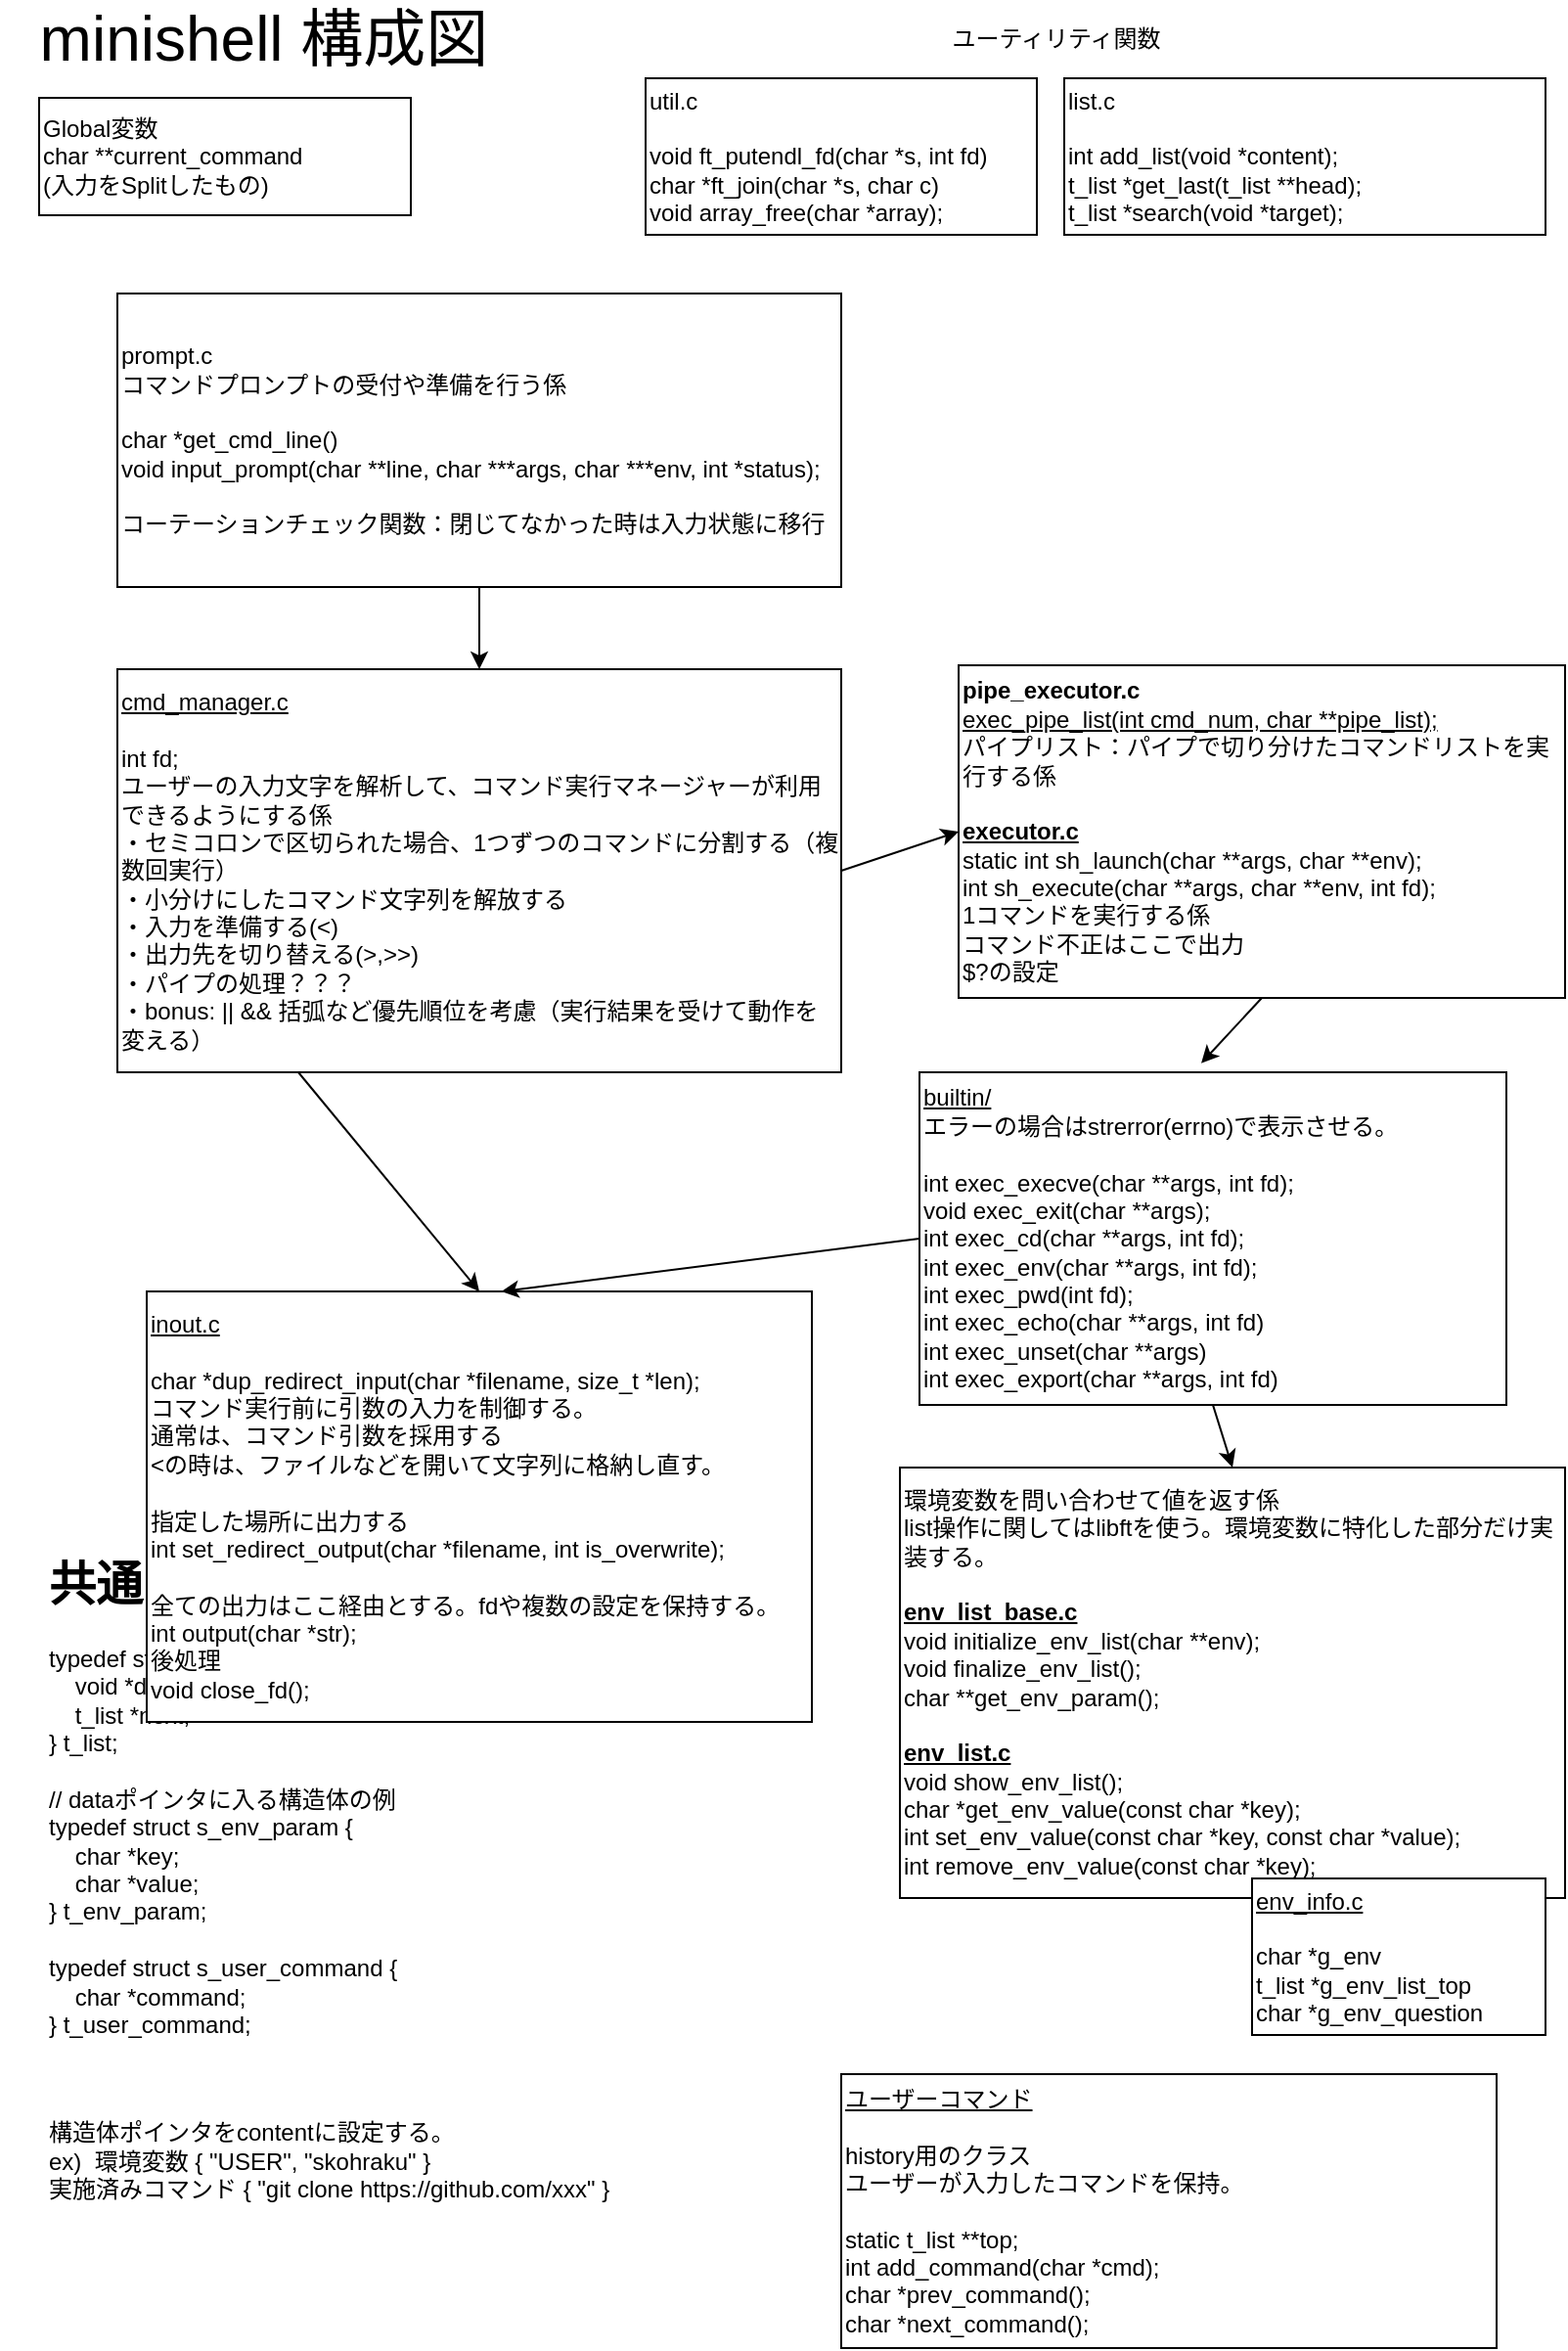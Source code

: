 <mxfile version="14.2.5" type="embed" pages="4">
    <diagram id="8rXn6J1F0hXc0jveFzcs" name="構成図">
        <mxGraphModel dx="698" dy="1759" grid="1" gridSize="10" guides="1" tooltips="1" connect="1" arrows="1" fold="1" page="1" pageScale="1" pageWidth="827" pageHeight="1169" math="0" shadow="0">
            <root>
                <mxCell id="0"/>
                <mxCell id="1" parent="0"/>
                <mxCell id="2" value="minishell 構成図" style="text;html=1;strokeColor=none;fillColor=none;align=center;verticalAlign=middle;whiteSpace=wrap;rounded=0;fontSize=32;" parent="1" vertex="1">
                    <mxGeometry x="10" y="-1150" width="270" height="40" as="geometry"/>
                </mxCell>
                <mxCell id="7" value="prompt.c&lt;br&gt;コマンドプロンプトの受付や準備を行う係&lt;br&gt;&lt;br&gt;char *get_cmd_line()&lt;br&gt;void input_prompt(char **line, char ***args, char ***env, int *status);&lt;br&gt;&lt;br&gt;コーテーションチェック関数：閉じてなかった時は入力状態に移行" style="rounded=0;whiteSpace=wrap;html=1;align=left;" parent="1" vertex="1">
                    <mxGeometry x="70" y="-1000" width="370" height="150" as="geometry"/>
                </mxCell>
                <mxCell id="8" value="util.c&lt;br&gt;&lt;br&gt;void ft_putendl_fd(char *s, int fd)&lt;br&gt;char *ft_join(char *s, char c)&lt;br&gt;void array_free(char *array);" style="rounded=0;whiteSpace=wrap;html=1;align=left;" parent="1" vertex="1">
                    <mxGeometry x="340" y="-1110" width="200" height="80" as="geometry"/>
                </mxCell>
                <mxCell id="9" value="&lt;u&gt;builtin/&lt;br&gt;&lt;/u&gt;エラーの場合はstrerror(errno)で表示させる。&lt;br&gt;&lt;br&gt;int exec_execve(char **args, int fd);&lt;br&gt;void exec_exit(char **args);&lt;br&gt;int exec_cd(char **args, int fd);&lt;br&gt;int exec_env(char **args, int fd);&lt;br&gt;int exec_pwd(int fd);&lt;br&gt;int exec_echo(char **args, int fd)&lt;br&gt;int exec_unset(char **args)&lt;br&gt;int exec_export(char **args, int fd)&amp;nbsp;" style="whiteSpace=wrap;html=1;align=left;" parent="1" vertex="1">
                    <mxGeometry x="480" y="-602" width="300" height="170" as="geometry"/>
                </mxCell>
                <mxCell id="10" value="" style="endArrow=classic;html=1;entryX=0.48;entryY=-0.027;entryDx=0;entryDy=0;exitX=0.5;exitY=1;exitDx=0;exitDy=0;entryPerimeter=0;" parent="1" source="23" target="9" edge="1">
                    <mxGeometry width="50" height="50" relative="1" as="geometry">
                        <mxPoint x="380" y="-760" as="sourcePoint"/>
                        <mxPoint x="430" y="-810" as="targetPoint"/>
                    </mxGeometry>
                </mxCell>
                <mxCell id="11" value="list.c&lt;br&gt;&lt;br&gt;int add_list(void *content);&lt;br&gt;t_list *get_last(t_list **head);&lt;br&gt;t_list *search(void *target);" style="rounded=0;whiteSpace=wrap;html=1;align=left;" parent="1" vertex="1">
                    <mxGeometry x="554" y="-1110" width="246" height="80" as="geometry"/>
                </mxCell>
                <mxCell id="13" value="&lt;h1&gt;共通リスト&lt;/h1&gt;&lt;p&gt;typedef struct s_list {&lt;br&gt;&lt;span&gt;&amp;nbsp; &amp;nbsp; void *data;&lt;br&gt;&amp;nbsp; &amp;nbsp; t_list *next;&lt;br&gt;} t_list;&lt;br&gt;&lt;br&gt;// dataポインタに入る構造体の例&lt;br&gt;typedef struct s_env_param {&lt;br&gt;&amp;nbsp; &amp;nbsp; char *key;&lt;br&gt;&amp;nbsp; &amp;nbsp; char *value;&lt;br&gt;} t_env_param;&lt;br&gt;&lt;br&gt;typedef struct s_user_command {&lt;br&gt;&amp;nbsp; &amp;nbsp; char *command;&lt;br&gt;} t_user_command;&lt;br&gt;&lt;br&gt;&lt;/span&gt;&lt;/p&gt;&lt;p&gt;&lt;span&gt;&lt;br&gt;構造体ポインタをcontentに設定する。&lt;br&gt;ex)&amp;nbsp; 環境変数 { &quot;USER&quot;, &quot;skohraku&quot; }&amp;nbsp;&lt;br&gt;実施済みコマンド { &quot;git clone https://github.com/xxx&quot; }&lt;br&gt;&lt;/span&gt;&lt;/p&gt;" style="text;html=1;strokeColor=none;fillColor=none;spacing=5;spacingTop=-20;whiteSpace=wrap;overflow=hidden;rounded=0;align=left;" parent="1" vertex="1">
                    <mxGeometry x="30" y="-360" width="370" height="370" as="geometry"/>
                </mxCell>
                <mxCell id="14" value="環境変数を問い合わせて値を返す係&lt;br&gt;list操作に関してはlibftを使う。環境変数に特化した部分だけ実装する。&lt;br&gt;&lt;br&gt;&lt;u&gt;&lt;b&gt;env_list_base.c&lt;/b&gt;&lt;/u&gt;&lt;br&gt;void initialize_env_list(char **env);&lt;br&gt;void finalize_env_list();&lt;br&gt;char **get_env_param();&lt;br&gt;&lt;br&gt;&lt;u&gt;&lt;b&gt;env_list.c&lt;/b&gt;&lt;/u&gt;&lt;br&gt;void show_env_list();&lt;br&gt;char *get_env_value(const char *key);&lt;br&gt;int set_env_value(const char *key, const char *value);&lt;br&gt;int remove_env_value(const char *key);" style="rounded=0;whiteSpace=wrap;html=1;align=left;" parent="1" vertex="1">
                    <mxGeometry x="470" y="-400" width="340" height="220" as="geometry"/>
                </mxCell>
                <mxCell id="15" value="Global変数&lt;br&gt;char **current_command&lt;br&gt;(入力をSplitしたもの)" style="rounded=0;whiteSpace=wrap;html=1;align=left;" parent="1" vertex="1">
                    <mxGeometry x="30" y="-1100" width="190" height="60" as="geometry"/>
                </mxCell>
                <mxCell id="16" value="&lt;u&gt;cmd_manager.c&lt;/u&gt;&lt;br&gt;&lt;br&gt;int fd;&lt;br&gt;ユーザーの入力文字を解析して、コマンド実行マネージャーが利用できるようにする係&lt;br&gt;・セミコロンで区切られた場合、1つずつのコマンドに分割する（複数回実行）&lt;br&gt;・小分けにしたコマンド文字列を解放する&lt;br&gt;・入力を準備する(&amp;lt;)&lt;br&gt;・出力先を切り替える(&amp;gt;,&amp;gt;&amp;gt;)&lt;br&gt;・パイプの処理？？？&lt;br&gt;・bonus: || &amp;amp;&amp;amp; 括弧など優先順位を考慮（実行結果を受けて動作を変える）" style="whiteSpace=wrap;html=1;align=left;" parent="1" vertex="1">
                    <mxGeometry x="70" y="-808" width="370" height="206" as="geometry"/>
                </mxCell>
                <mxCell id="19" value="" style="endArrow=classic;html=1;entryX=0.5;entryY=0;entryDx=0;entryDy=0;exitX=0.5;exitY=1;exitDx=0;exitDy=0;" parent="1" source="7" target="16" edge="1">
                    <mxGeometry width="50" height="50" relative="1" as="geometry">
                        <mxPoint x="390" y="-895" as="sourcePoint"/>
                        <mxPoint x="430" y="-930" as="targetPoint"/>
                    </mxGeometry>
                </mxCell>
                <mxCell id="21" value="&lt;u&gt;inout.c&lt;br&gt;&lt;/u&gt;&lt;br&gt;char *dup_redirect_input(char *filename, size_t *len);&lt;br&gt;コマンド実行前に引数の入力を制御する。&lt;br&gt;通常は、コマンド引数を採用する&lt;br&gt;&amp;lt;の時は、ファイルなどを開いて文字列に格納し直す。&lt;br&gt;&lt;br&gt;指定した場所に出力する&lt;br&gt;int set_redirect_output(char *filename, int is_overwrite);&lt;br&gt;&lt;br&gt;全ての出力はここ経由とする。fdや複数の設定を保持する。&lt;br&gt;int output(char *str);&lt;br&gt;後処理&lt;br&gt;void close_fd();" style="whiteSpace=wrap;html=1;align=left;" parent="1" vertex="1">
                    <mxGeometry x="85" y="-490" width="340" height="220" as="geometry"/>
                </mxCell>
                <mxCell id="23" value="&lt;b&gt;pipe_executor.c&lt;/b&gt;&lt;br&gt;&lt;u&gt;exec_pipe_list(int cmd_num, char **pipe_list);&lt;/u&gt;&lt;br&gt;パイプリスト：パイプで切り分けたコマンドリストを実行する係&lt;br&gt;&lt;br&gt;&lt;u&gt;&lt;b&gt;executor.c&lt;/b&gt;&lt;/u&gt;&lt;br&gt;static int sh_launch(char **args, char **env);&lt;br&gt;int sh_execute(char **args, char **env, int fd);&lt;br&gt;1コマンドを実行する係&lt;br&gt;コマンド不正はここで出力&lt;br&gt;$?の設定" style="whiteSpace=wrap;html=1;align=left;" parent="1" vertex="1">
                    <mxGeometry x="500" y="-810" width="310" height="170" as="geometry"/>
                </mxCell>
                <mxCell id="24" value="" style="endArrow=classic;html=1;exitX=0.25;exitY=1;exitDx=0;exitDy=0;entryX=0.5;entryY=0;entryDx=0;entryDy=0;" parent="1" source="16" target="21" edge="1">
                    <mxGeometry width="50" height="50" relative="1" as="geometry">
                        <mxPoint x="690" y="-880" as="sourcePoint"/>
                        <mxPoint x="740" y="-930" as="targetPoint"/>
                    </mxGeometry>
                </mxCell>
                <mxCell id="25" value="" style="endArrow=classic;html=1;exitX=1;exitY=0.5;exitDx=0;exitDy=0;entryX=0;entryY=0.5;entryDx=0;entryDy=0;" parent="1" source="16" target="23" edge="1">
                    <mxGeometry width="50" height="50" relative="1" as="geometry">
                        <mxPoint x="690" y="-880" as="sourcePoint"/>
                        <mxPoint x="740" y="-930" as="targetPoint"/>
                    </mxGeometry>
                </mxCell>
                <mxCell id="26" value="ユーティリティ関数" style="text;html=1;strokeColor=none;fillColor=none;align=center;verticalAlign=middle;whiteSpace=wrap;rounded=0;" parent="1" vertex="1">
                    <mxGeometry x="450" y="-1140" width="200" height="20" as="geometry"/>
                </mxCell>
                <mxCell id="28" value="" style="endArrow=classic;html=1;exitX=0.5;exitY=1;exitDx=0;exitDy=0;entryX=0.5;entryY=0;entryDx=0;entryDy=0;" parent="1" source="9" target="14" edge="1">
                    <mxGeometry width="50" height="50" relative="1" as="geometry">
                        <mxPoint x="420" y="-280" as="sourcePoint"/>
                        <mxPoint x="590" y="-310" as="targetPoint"/>
                    </mxGeometry>
                </mxCell>
                <mxCell id="29" value="&lt;u&gt;ユーザーコマンド&lt;/u&gt;&lt;br&gt;&lt;br&gt;history用のクラス&lt;br&gt;ユーザーが入力したコマンドを保持。&lt;br&gt;&lt;br&gt;static t_list **top;&lt;br&gt;int add_command(char *cmd);&lt;br&gt;char *prev_command();&lt;br&gt;char *next_command();" style="whiteSpace=wrap;html=1;align=left;" parent="1" vertex="1">
                    <mxGeometry x="440" y="-90" width="335" height="140" as="geometry"/>
                </mxCell>
                <mxCell id="30" value="&lt;u&gt;env_info.c&lt;/u&gt;&lt;br&gt;&lt;br&gt;char *g_env&lt;br&gt;t_list *g_env_list_top&lt;br&gt;char *g_env_question" style="rounded=0;whiteSpace=wrap;html=1;align=left;" parent="1" vertex="1">
                    <mxGeometry x="650" y="-190" width="150" height="80" as="geometry"/>
                </mxCell>
                <mxCell id="224rtaX7X39T5z5zW9lJ-30" value="" style="endArrow=classic;html=1;exitX=0;exitY=0.5;exitDx=0;exitDy=0;entryX=0.533;entryY=0;entryDx=0;entryDy=0;entryPerimeter=0;" parent="1" source="9" target="21" edge="1">
                    <mxGeometry width="50" height="50" relative="1" as="geometry">
                        <mxPoint x="360" y="-410" as="sourcePoint"/>
                        <mxPoint x="410" y="-460" as="targetPoint"/>
                    </mxGeometry>
                </mxCell>
            </root>
        </mxGraphModel>
    </diagram>
    <diagram id="qc1QQhCkBsamnLW85WN9" name="フロー図">
        &#xa;
        <mxGraphModel dx="1064" dy="590" grid="1" gridSize="10" guides="1" tooltips="1" connect="1" arrows="1" fold="1" page="1" pageScale="1" pageWidth="827" pageHeight="1169" math="0" shadow="0">
            &#xa;
            <root>
                &#xa;
                <mxCell id="Vm-qLk_0YOqzzcymPKnQ-0"/>
                &#xa;
                <mxCell id="Vm-qLk_0YOqzzcymPKnQ-1" parent="Vm-qLk_0YOqzzcymPKnQ-0"/>
                &#xa;
                <mxCell id="W0qJDJvwcw3Gnz3oxyco-0" value="コマンドマネージャのフロー" style="text;html=1;strokeColor=none;fillColor=none;align=center;verticalAlign=middle;whiteSpace=wrap;rounded=0;fontSize=24;" parent="Vm-qLk_0YOqzzcymPKnQ-1" vertex="1">
                    &#xa;
                    <mxGeometry x="20" y="10" width="350" height="40" as="geometry"/>
                    &#xa;
                </mxCell>
                &#xa;
                <mxCell id="1OFQfx3OAHXFVRJQY0fg-0" value="&amp;gt; xxx&lt;br&gt;出力先をファイルに指定" style="shape=process;whiteSpace=wrap;html=1;backgroundOutline=1;fontSize=12;" parent="Vm-qLk_0YOqzzcymPKnQ-1" vertex="1">
                    &#xa;
                    <mxGeometry x="508.75" y="802.5" width="190" height="40" as="geometry"/>
                    &#xa;
                </mxCell>
                &#xa;
                <mxCell id="1OFQfx3OAHXFVRJQY0fg-1" value="&amp;lt; yyy&lt;br&gt;文字列の入力にする" style="shape=process;whiteSpace=wrap;html=1;backgroundOutline=1;fontSize=12;" parent="Vm-qLk_0YOqzzcymPKnQ-1" vertex="1">
                    &#xa;
                    <mxGeometry x="519.5" y="490" width="180" height="40" as="geometry"/>
                    &#xa;
                </mxCell>
                &#xa;
                <mxCell id="1OFQfx3OAHXFVRJQY0fg-2" value="$ENV&lt;br&gt;文字列の入力にする" style="shape=process;whiteSpace=wrap;html=1;backgroundOutline=1;fontSize=12;" parent="Vm-qLk_0YOqzzcymPKnQ-1" vertex="1">
                    &#xa;
                    <mxGeometry x="531" y="545" width="147" height="40" as="geometry"/>
                    &#xa;
                </mxCell>
                &#xa;
                <mxCell id="1OFQfx3OAHXFVRJQY0fg-3" value="* wildcard処理&lt;br&gt;該当する文字列の入力にする" style="shape=process;whiteSpace=wrap;html=1;backgroundOutline=1;fontSize=12;" parent="Vm-qLk_0YOqzzcymPKnQ-1" vertex="1">
                    &#xa;
                    <mxGeometry x="504.5" y="600" width="210" height="40" as="geometry"/>
                    &#xa;
                </mxCell>
                &#xa;
                <mxCell id="1OFQfx3OAHXFVRJQY0fg-4" value="グループリストに分割" style="shape=process;whiteSpace=wrap;html=1;backgroundOutline=1;fontSize=12;" parent="Vm-qLk_0YOqzzcymPKnQ-1" vertex="1">
                    &#xa;
                    <mxGeometry x="60" y="150" width="200" height="30" as="geometry"/>
                    &#xa;
                </mxCell>
                &#xa;
                <mxCell id="1OFQfx3OAHXFVRJQY0fg-5" value="readの文字列を受け取る&lt;br&gt;input_prompt" style="rounded=1;whiteSpace=wrap;html=1;fontSize=12;" parent="Vm-qLk_0YOqzzcymPKnQ-1" vertex="1">
                    &#xa;
                    <mxGeometry x="80" y="80" width="160" height="30" as="geometry"/>
                    &#xa;
                </mxCell>
                &#xa;
                <mxCell id="1OFQfx3OAHXFVRJQY0fg-9" value="パイプリストに分割" style="shape=process;whiteSpace=wrap;html=1;backgroundOutline=1;fontSize=12;" parent="Vm-qLk_0YOqzzcymPKnQ-1" vertex="1">
                    &#xa;
                    <mxGeometry x="75" y="330" width="170" height="40" as="geometry"/>
                    &#xa;
                </mxCell>
                &#xa;
                <mxCell id="1OFQfx3OAHXFVRJQY0fg-13" value="今は、sh_execute&lt;br&gt;exec_commandに変更予定&lt;br&gt;(コマンドリスト, 出力先指定)" style="shape=process;whiteSpace=wrap;html=1;backgroundOutline=1;fontSize=12;" parent="Vm-qLk_0YOqzzcymPKnQ-1" vertex="1">
                    &#xa;
                    <mxGeometry x="50" y="610" width="225" height="65" as="geometry"/>
                    &#xa;
                </mxCell>
                &#xa;
                <mxCell id="mPCId1YOEe2htGxt5DQf-0" value="1コマンドグループを実行" style="shape=trapezoid;perimeter=trapezoidPerimeter;whiteSpace=wrap;html=1;fixedSize=1;fontSize=12;" parent="Vm-qLk_0YOqzzcymPKnQ-1" vertex="1">
                    &#xa;
                    <mxGeometry x="50" y="210" width="220" height="30" as="geometry"/>
                    &#xa;
                </mxCell>
                &#xa;
                <mxCell id="mPCId1YOEe2htGxt5DQf-2" value="1コマンドを実行&lt;br&gt;exec_pipe_list" style="shape=trapezoid;perimeter=trapezoidPerimeter;whiteSpace=wrap;html=1;fixedSize=1;fontSize=12;" parent="Vm-qLk_0YOqzzcymPKnQ-1" vertex="1">
                    &#xa;
                    <mxGeometry x="80" y="405" width="160" height="30" as="geometry"/>
                    &#xa;
                </mxCell>
                &#xa;
                <mxCell id="mPCId1YOEe2htGxt5DQf-5" value="ex) &quot;cmd0 x y&quot;" style="text;html=1;strokeColor=none;fillColor=none;align=left;verticalAlign=middle;whiteSpace=wrap;rounded=0;fontSize=12;" parent="Vm-qLk_0YOqzzcymPKnQ-1" vertex="1">
                    &#xa;
                    <mxGeometry x="300" y="405" width="190" height="20" as="geometry"/>
                    &#xa;
                </mxCell>
                &#xa;
                <mxCell id="mPCId1YOEe2htGxt5DQf-6" value="&lt;b&gt;パイプリスト&lt;/b&gt;に分割&lt;br&gt;&quot;cmd0 x y|&amp;nbsp; &amp;nbsp;cmd1&amp;nbsp; z| cmd2 &amp;gt;hoge&amp;nbsp; &amp;nbsp;|cmd3&quot;&lt;br&gt;↓&lt;br&gt;&quot;cmd0 x y &quot;&lt;br&gt;&quot;cmd1 z&quot;&lt;br&gt;&quot;cmd2 &amp;gt;hoge &quot;&lt;br&gt;&quot;cmd3&quot;" style="text;html=1;strokeColor=none;fillColor=none;align=left;verticalAlign=middle;whiteSpace=wrap;rounded=0;fontSize=12;" parent="Vm-qLk_0YOqzzcymPKnQ-1" vertex="1">
                    &#xa;
                    <mxGeometry x="299" y="280" width="251" height="110" as="geometry"/>
                    &#xa;
                </mxCell>
                &#xa;
                <mxCell id="mPCId1YOEe2htGxt5DQf-7" value="nextがpipeなら出力先を文字列に指定" style="shape=process;whiteSpace=wrap;html=1;backgroundOutline=1;fontSize=12;align=center;" parent="Vm-qLk_0YOqzzcymPKnQ-1" vertex="1">
                    &#xa;
                    <mxGeometry x="678" y="750" width="160" height="40" as="geometry"/>
                    &#xa;
                </mxCell>
                &#xa;
                <mxCell id="mPCId1YOEe2htGxt5DQf-8" value="" style="shape=trapezoid;perimeter=trapezoidPerimeter;whiteSpace=wrap;html=1;fixedSize=1;fontSize=12;align=center;rotation=-180;" parent="Vm-qLk_0YOqzzcymPKnQ-1" vertex="1">
                    &#xa;
                    <mxGeometry x="85" y="725" width="160" height="30" as="geometry"/>
                    &#xa;
                </mxCell>
                &#xa;
                <mxCell id="mPCId1YOEe2htGxt5DQf-11" value="結果を$?に格納" style="rounded=0;whiteSpace=wrap;html=1;fontSize=12;align=center;" parent="Vm-qLk_0YOqzzcymPKnQ-1" vertex="1">
                    &#xa;
                    <mxGeometry x="94.38" y="680" width="131.25" height="30" as="geometry"/>
                    &#xa;
                </mxCell>
                &#xa;
                <mxCell id="mPCId1YOEe2htGxt5DQf-12" value="" style="shape=trapezoid;perimeter=trapezoidPerimeter;whiteSpace=wrap;html=1;fixedSize=1;fontSize=12;align=center;rotation=-180;horizontal=1;" parent="Vm-qLk_0YOqzzcymPKnQ-1" vertex="1">
                    &#xa;
                    <mxGeometry x="60" y="762.5" width="230" height="30" as="geometry"/>
                    &#xa;
                </mxCell>
                &#xa;
                <mxCell id="mPCId1YOEe2htGxt5DQf-13" value="入力置き換え処理" style="rounded=1;whiteSpace=wrap;html=1;fontSize=12;align=center;" parent="Vm-qLk_0YOqzzcymPKnQ-1" vertex="1">
                    &#xa;
                    <mxGeometry x="510" y="380" width="200.25" height="40" as="geometry"/>
                    &#xa;
                </mxCell>
                &#xa;
                <mxCell id="mPCId1YOEe2htGxt5DQf-15" value="入力を置き換え処理" style="shape=process;whiteSpace=wrap;html=1;backgroundOutline=1;fontSize=12;align=center;" parent="Vm-qLk_0YOqzzcymPKnQ-1" vertex="1">
                    &#xa;
                    <mxGeometry x="70" y="515" width="185" height="30" as="geometry"/>
                    &#xa;
                </mxCell>
                &#xa;
                <mxCell id="mPCId1YOEe2htGxt5DQf-16" value="prevがpipeなら前の結果の&lt;br&gt;文字列を入力にする" style="shape=process;whiteSpace=wrap;html=1;backgroundOutline=1;fontSize=12;align=center;" parent="Vm-qLk_0YOqzzcymPKnQ-1" vertex="1">
                    &#xa;
                    <mxGeometry x="670" y="435" width="201.5" height="35" as="geometry"/>
                    &#xa;
                </mxCell>
                &#xa;
                <mxCell id="mPCId1YOEe2htGxt5DQf-18" value="出力を設定" style="shape=process;whiteSpace=wrap;html=1;backgroundOutline=1;fontSize=12;align=center;" parent="Vm-qLk_0YOqzzcymPKnQ-1" vertex="1">
                    &#xa;
                    <mxGeometry x="70" y="560" width="187.5" height="35" as="geometry"/>
                    &#xa;
                </mxCell>
                &#xa;
                <mxCell id="mPCId1YOEe2htGxt5DQf-19" value="出力を設定" style="rounded=1;whiteSpace=wrap;html=1;fontSize=12;align=center;" parent="Vm-qLk_0YOqzzcymPKnQ-1" vertex="1">
                    &#xa;
                    <mxGeometry x="501.5" y="697.5" width="206" height="40" as="geometry"/>
                    &#xa;
                </mxCell>
                &#xa;
                <mxCell id="mPCId1YOEe2htGxt5DQf-21" value="コマンドリストに分割" style="shape=process;whiteSpace=wrap;html=1;backgroundOutline=1;fontSize=12;align=center;" parent="Vm-qLk_0YOqzzcymPKnQ-1" vertex="1">
                    &#xa;
                    <mxGeometry x="75" y="450" width="180" height="50" as="geometry"/>
                    &#xa;
                </mxCell>
                &#xa;
                <mxCell id="mPCId1YOEe2htGxt5DQf-22" value="&lt;b&gt;コマンドリスト&lt;/b&gt;に分割&lt;br&gt;&quot;cmd0&quot;, &quot;x&quot;, &quot;y&quot;, &quot;&amp;lt; hoge.txt&quot;" style="text;html=1;strokeColor=none;fillColor=none;align=left;verticalAlign=middle;whiteSpace=wrap;rounded=0;fontSize=12;" parent="Vm-qLk_0YOqzzcymPKnQ-1" vertex="1">
                    &#xa;
                    <mxGeometry x="299" y="465" width="163" height="40" as="geometry"/>
                    &#xa;
                </mxCell>
                &#xa;
                <mxCell id="mPCId1YOEe2htGxt5DQf-23" value="||や&amp;amp;&amp;amp;なら結果を受けて実行するかを判定&amp;nbsp;continue;" style="rhombus;whiteSpace=wrap;html=1;fontSize=12;align=center;" parent="Vm-qLk_0YOqzzcymPKnQ-1" vertex="1">
                    &#xa;
                    <mxGeometry x="60" y="260" width="200" height="40" as="geometry"/>
                    &#xa;
                </mxCell>
                &#xa;
                <mxCell id="mPCId1YOEe2htGxt5DQf-24" value="&lt;b&gt;グループリスト&lt;/b&gt;に分割 ; || &amp;amp;&amp;amp;&lt;br&gt;&quot;cmd0 xx; cmd1 zz 00| cmd1 qq &amp;amp;&amp;amp; cmd2 1 2 3&quot;&lt;br&gt;↓&lt;br&gt;&quot;cmd0 xx&quot;&lt;br&gt;&quot;cmd1 zz 00 | cmd1 qq&quot;&lt;br&gt;&quot;cmd2 1 2 3&quot;" style="text;html=1;strokeColor=none;fillColor=none;align=left;verticalAlign=middle;whiteSpace=wrap;rounded=0;fontSize=12;" parent="Vm-qLk_0YOqzzcymPKnQ-1" vertex="1">
                    &#xa;
                    <mxGeometry x="299" y="130" width="285.5" height="90" as="geometry"/>
                    &#xa;
                </mxCell>
                &#xa;
            </root>
            &#xa;
        </mxGraphModel>
        &#xa;
    </diagram>
    <diagram id="2TIMZzt3Q1oJytqTdehU" name="クラス図(設計時)">
        &#xa;
        <mxGraphModel dx="1891" dy="590" grid="1" gridSize="10" guides="1" tooltips="1" connect="1" arrows="1" fold="1" page="1" pageScale="1" pageWidth="827" pageHeight="1169" math="0" shadow="0">
            &#xa;
            <root>
                &#xa;
                <mxCell id="r2tvkVw-2xmfGGPtcW46-0"/>
                &#xa;
                <mxCell id="r2tvkVw-2xmfGGPtcW46-1" parent="r2tvkVw-2xmfGGPtcW46-0"/>
                &#xa;
                <mxCell id="r2tvkVw-2xmfGGPtcW46-2" value="&lt;b&gt;&lt;u&gt;prompt.c&lt;/u&gt;&lt;/b&gt;&lt;br&gt;&lt;br&gt;input_prompt" style="rounded=0;whiteSpace=wrap;html=1;align=left;" parent="r2tvkVw-2xmfGGPtcW46-1" vertex="1">
                    &#xa;
                    <mxGeometry x="10" y="105" width="140" height="95" as="geometry"/>
                    &#xa;
                </mxCell>
                &#xa;
                <mxCell id="r2tvkVw-2xmfGGPtcW46-3" value="&lt;b&gt;&lt;u&gt;env_list_base.c&lt;/u&gt;&lt;/b&gt;&lt;br&gt;&lt;br&gt;initialize_env_list&lt;br&gt;finalize_env_list" style="rounded=0;whiteSpace=wrap;html=1;align=left;" parent="r2tvkVw-2xmfGGPtcW46-1" vertex="1">
                    &#xa;
                    <mxGeometry x="330" y="80" width="120" height="60" as="geometry"/>
                    &#xa;
                </mxCell>
                &#xa;
                <mxCell id="r2tvkVw-2xmfGGPtcW46-4" value="main.c" style="rounded=0;whiteSpace=wrap;html=1;align=left;" parent="r2tvkVw-2xmfGGPtcW46-1" vertex="1">
                    &#xa;
                    <mxGeometry x="45" y="20" width="70" height="40" as="geometry"/>
                    &#xa;
                </mxCell>
                &#xa;
                <mxCell id="r2tvkVw-2xmfGGPtcW46-5" value="" style="endArrow=classic;html=1;exitX=0.5;exitY=1;exitDx=0;exitDy=0;entryX=0.5;entryY=0;entryDx=0;entryDy=0;" parent="r2tvkVw-2xmfGGPtcW46-1" source="r2tvkVw-2xmfGGPtcW46-4" target="r2tvkVw-2xmfGGPtcW46-2" edge="1">
                    &#xa;
                    <mxGeometry width="50" height="50" relative="1" as="geometry">
                        &#xa;
                        <mxPoint x="270" y="270" as="sourcePoint"/>
                        &#xa;
                        <mxPoint x="320" y="220" as="targetPoint"/>
                        &#xa;
                    </mxGeometry>
                    &#xa;
                </mxCell>
                &#xa;
                <mxCell id="r2tvkVw-2xmfGGPtcW46-6" value="" style="endArrow=classic;html=1;exitX=1;exitY=0.5;exitDx=0;exitDy=0;entryX=0;entryY=0.5;entryDx=0;entryDy=0;" parent="r2tvkVw-2xmfGGPtcW46-1" source="r2tvkVw-2xmfGGPtcW46-2" target="r2tvkVw-2xmfGGPtcW46-3" edge="1">
                    &#xa;
                    <mxGeometry width="50" height="50" relative="1" as="geometry">
                        &#xa;
                        <mxPoint x="270" y="270" as="sourcePoint"/>
                        &#xa;
                        <mxPoint x="320" y="220" as="targetPoint"/>
                        &#xa;
                    </mxGeometry>
                    &#xa;
                </mxCell>
                &#xa;
                <mxCell id="r2tvkVw-2xmfGGPtcW46-7" value="&lt;b&gt;&lt;u&gt;pipe_executor.c&lt;/u&gt;&lt;/b&gt;&lt;br&gt;パイプを含むコマンドを実行&lt;br&gt;プロセス切り替えが必要であれば実施する&lt;br&gt;fork_and_exec_pipe_list" style="rounded=0;whiteSpace=wrap;html=1;align=left;" parent="r2tvkVw-2xmfGGPtcW46-1" vertex="1">
                    &#xa;
                    <mxGeometry x="210" y="350" width="250" height="90" as="geometry"/>
                    &#xa;
                </mxCell>
                &#xa;
                <mxCell id="r2tvkVw-2xmfGGPtcW46-9" value="&lt;b&gt;&lt;u&gt;executor.c&lt;br&gt;&lt;/u&gt;&lt;/b&gt;1コマンドを実行&lt;br&gt;&amp;lt;リダイレクトがあれば入力fdを設定&lt;br&gt;&amp;gt;リダイレクトはinoutクラスに設定&lt;br&gt;$環境変数の文字列を置き換え&lt;br&gt;exec_command&lt;br&gt;sh_execute" style="rounded=0;whiteSpace=wrap;html=1;align=left;" parent="r2tvkVw-2xmfGGPtcW46-1" vertex="1">
                    &#xa;
                    <mxGeometry x="490" y="260" width="220" height="110" as="geometry"/>
                    &#xa;
                </mxCell>
                &#xa;
                <mxCell id="r2tvkVw-2xmfGGPtcW46-11" value="" style="endArrow=classic;html=1;entryX=0;entryY=0.5;entryDx=0;entryDy=0;exitX=1;exitY=0.5;exitDx=0;exitDy=0;" parent="r2tvkVw-2xmfGGPtcW46-1" source="r2tvkVw-2xmfGGPtcW46-7" target="r2tvkVw-2xmfGGPtcW46-9" edge="1">
                    &#xa;
                    <mxGeometry width="50" height="50" relative="1" as="geometry">
                        &#xa;
                        <mxPoint x="380" y="335" as="sourcePoint"/>
                        &#xa;
                        <mxPoint x="320" y="260" as="targetPoint"/>
                        &#xa;
                    </mxGeometry>
                    &#xa;
                </mxCell>
                &#xa;
                <mxCell id="r2tvkVw-2xmfGGPtcW46-12" value="&lt;b&gt;&lt;u&gt;builtin/&lt;/u&gt;&lt;/b&gt;&lt;br&gt;&lt;br&gt;exec_cd&lt;br&gt;exec_pwd&lt;br&gt;exec_env&lt;br&gt;exec_exit&lt;br&gt;exec_echo&lt;br&gt;exec_unset&lt;br&gt;exec_export&lt;br&gt;exec_execve" style="rounded=0;whiteSpace=wrap;html=1;align=left;" parent="r2tvkVw-2xmfGGPtcW46-1" vertex="1">
                    &#xa;
                    <mxGeometry x="740" y="230" width="100" height="170" as="geometry"/>
                    &#xa;
                </mxCell>
                &#xa;
                <mxCell id="r2tvkVw-2xmfGGPtcW46-13" value="" style="endArrow=classic;html=1;entryX=0;entryY=0.5;entryDx=0;entryDy=0;exitX=1;exitY=0.5;exitDx=0;exitDy=0;" parent="r2tvkVw-2xmfGGPtcW46-1" source="r2tvkVw-2xmfGGPtcW46-9" target="r2tvkVw-2xmfGGPtcW46-12" edge="1">
                    &#xa;
                    <mxGeometry width="50" height="50" relative="1" as="geometry">
                        &#xa;
                        <mxPoint x="490" y="310" as="sourcePoint"/>
                        &#xa;
                        <mxPoint x="620" y="295" as="targetPoint"/>
                        &#xa;
                    </mxGeometry>
                    &#xa;
                </mxCell>
                &#xa;
                <mxCell id="r2tvkVw-2xmfGGPtcW46-14" value="&lt;b&gt;&lt;u&gt;redirect.c&lt;/u&gt;&lt;/b&gt;&lt;br&gt;&lt;br&gt;&amp;lt;&amp;gt;リダイレクト入出力時の出力管理。" style="rounded=0;whiteSpace=wrap;html=1;align=left;" parent="r2tvkVw-2xmfGGPtcW46-1" vertex="1">
                    &#xa;
                    <mxGeometry x="492.5" y="460" width="215" height="80" as="geometry"/>
                    &#xa;
                </mxCell>
                &#xa;
                <mxCell id="r2tvkVw-2xmfGGPtcW46-15" value="" style="endArrow=classic;html=1;exitX=0.5;exitY=1;exitDx=0;exitDy=0;entryX=0.5;entryY=0;entryDx=0;entryDy=0;" parent="r2tvkVw-2xmfGGPtcW46-1" source="r2tvkVw-2xmfGGPtcW46-9" target="r2tvkVw-2xmfGGPtcW46-14" edge="1">
                    &#xa;
                    <mxGeometry width="50" height="50" relative="1" as="geometry">
                        &#xa;
                        <mxPoint x="380" y="320" as="sourcePoint"/>
                        &#xa;
                        <mxPoint x="560" y="490" as="targetPoint"/>
                        &#xa;
                    </mxGeometry>
                    &#xa;
                </mxCell>
                &#xa;
                <mxCell id="r2tvkVw-2xmfGGPtcW46-17" value="" style="endArrow=classic;html=1;entryX=1;entryY=0.5;entryDx=0;entryDy=0;exitX=0.5;exitY=0;exitDx=0;exitDy=0;" parent="r2tvkVw-2xmfGGPtcW46-1" source="r2tvkVw-2xmfGGPtcW46-12" target="r2tvkVw-2xmfGGPtcW46-18" edge="1">
                    &#xa;
                    <mxGeometry width="50" height="50" relative="1" as="geometry">
                        &#xa;
                        <mxPoint x="670" y="210" as="sourcePoint"/>
                        &#xa;
                        <mxPoint x="440" y="270" as="targetPoint"/>
                        &#xa;
                        <Array as="points">
                            &#xa;
                            <mxPoint x="700" y="110"/>
                            &#xa;
                        </Array>
                        &#xa;
                    </mxGeometry>
                    &#xa;
                </mxCell>
                &#xa;
                <mxCell id="r2tvkVw-2xmfGGPtcW46-19" value="" style="edgeStyle=orthogonalEdgeStyle;rounded=0;orthogonalLoop=1;jettySize=auto;html=1;dashed=1;" parent="r2tvkVw-2xmfGGPtcW46-1" source="r2tvkVw-2xmfGGPtcW46-18" target="r2tvkVw-2xmfGGPtcW46-3" edge="1">
                    &#xa;
                    <mxGeometry relative="1" as="geometry"/>
                    &#xa;
                </mxCell>
                &#xa;
                <mxCell id="r2tvkVw-2xmfGGPtcW46-18" value="&lt;b&gt;&lt;u&gt;env_list.c&lt;/u&gt;&lt;/b&gt;&lt;br&gt;&lt;br&gt;show_env_list&lt;br&gt;get_env_value&lt;br&gt;set_env_value&lt;br&gt;remove_env_key" style="whiteSpace=wrap;html=1;align=left;" parent="r2tvkVw-2xmfGGPtcW46-1" vertex="1">
                    &#xa;
                    <mxGeometry x="490" y="65" width="120" height="90" as="geometry"/>
                    &#xa;
                </mxCell>
                &#xa;
                <mxCell id="r2tvkVw-2xmfGGPtcW46-20" value="&lt;b&gt;cmd_manager.c&lt;/b&gt;&lt;br&gt;; で区切られたコマンドを分割" style="rounded=0;whiteSpace=wrap;html=1;align=left;" parent="r2tvkVw-2xmfGGPtcW46-1" vertex="1">
                    &#xa;
                    <mxGeometry x="-10" y="270" width="160" height="90" as="geometry"/>
                    &#xa;
                </mxCell>
                &#xa;
                <mxCell id="r2tvkVw-2xmfGGPtcW46-21" value="" style="endArrow=classic;html=1;exitX=0.431;exitY=0.981;exitDx=0;exitDy=0;exitPerimeter=0;entryX=0.5;entryY=0;entryDx=0;entryDy=0;" parent="r2tvkVw-2xmfGGPtcW46-1" source="r2tvkVw-2xmfGGPtcW46-2" target="r2tvkVw-2xmfGGPtcW46-20" edge="1">
                    &#xa;
                    <mxGeometry width="50" height="50" relative="1" as="geometry">
                        &#xa;
                        <mxPoint x="380" y="280" as="sourcePoint"/>
                        &#xa;
                        <mxPoint x="430" y="230" as="targetPoint"/>
                        &#xa;
                    </mxGeometry>
                    &#xa;
                </mxCell>
                &#xa;
                <mxCell id="r2tvkVw-2xmfGGPtcW46-22" value="" style="endArrow=classic;html=1;exitX=1;exitY=0.5;exitDx=0;exitDy=0;entryX=0;entryY=0.5;entryDx=0;entryDy=0;" parent="r2tvkVw-2xmfGGPtcW46-1" source="r2tvkVw-2xmfGGPtcW46-20" target="r2tvkVw-2xmfGGPtcW46-7" edge="1">
                    &#xa;
                    <mxGeometry width="50" height="50" relative="1" as="geometry">
                        &#xa;
                        <mxPoint x="380" y="280" as="sourcePoint"/>
                        &#xa;
                        <mxPoint x="260" y="295" as="targetPoint"/>
                        &#xa;
                    </mxGeometry>
                    &#xa;
                </mxCell>
                &#xa;
                <mxCell id="VfFrvq1JFTsaKGjjTuTI-0" value="&lt;b&gt;&lt;u&gt;history.c(未実装)&lt;/u&gt;&lt;/b&gt;&lt;br&gt;&lt;br&gt;ユーザー入力の文字列を保持。" style="rounded=0;whiteSpace=wrap;html=1;align=left;" parent="r2tvkVw-2xmfGGPtcW46-1" vertex="1">
                    &#xa;
                    <mxGeometry x="170" y="20" width="120" height="60" as="geometry"/>
                    &#xa;
                </mxCell>
                &#xa;
                <mxCell id="VfFrvq1JFTsaKGjjTuTI-2" value="" style="endArrow=classic;html=1;entryX=0;entryY=0.5;entryDx=0;entryDy=0;exitX=0.75;exitY=0;exitDx=0;exitDy=0;" parent="r2tvkVw-2xmfGGPtcW46-1" source="r2tvkVw-2xmfGGPtcW46-2" target="VfFrvq1JFTsaKGjjTuTI-0" edge="1">
                    &#xa;
                    <mxGeometry width="50" height="50" relative="1" as="geometry">
                        &#xa;
                        <mxPoint x="380" y="300" as="sourcePoint"/>
                        &#xa;
                        <mxPoint x="430" y="250" as="targetPoint"/>
                        &#xa;
                    </mxGeometry>
                    &#xa;
                </mxCell>
                &#xa;
                <mxCell id="Klx2ig03IkIaDSA5ljZO-1" value="" style="endArrow=classic;html=1;exitX=1;exitY=0.5;exitDx=0;exitDy=0;entryX=0;entryY=0.5;entryDx=0;entryDy=0;" parent="r2tvkVw-2xmfGGPtcW46-1" source="r2tvkVw-2xmfGGPtcW46-20" target="r2tvkVw-2xmfGGPtcW46-9" edge="1">
                    &#xa;
                    <mxGeometry width="50" height="50" relative="1" as="geometry">
                        &#xa;
                        <mxPoint x="150" y="320" as="sourcePoint"/>
                        &#xa;
                        <mxPoint x="500" y="320" as="targetPoint"/>
                        &#xa;
                    </mxGeometry>
                    &#xa;
                </mxCell>
                &#xa;
            </root>
            &#xa;
        </mxGraphModel>
        &#xa;
    </diagram>
    <diagram name="クラス図" id="i73-61EN61rzCsJCjk9D">
        <mxGraphModel dx="1466" dy="590" grid="1" gridSize="10" guides="1" tooltips="1" connect="1" arrows="1" fold="1" page="1" pageScale="1" pageWidth="827" pageHeight="1169" math="0" shadow="0">
            <root>
                <mxCell id="8KgetkwTrycqwG3ILRqe-0"/>
                <mxCell id="8KgetkwTrycqwG3ILRqe-1" parent="8KgetkwTrycqwG3ILRqe-0"/>
                <mxCell id="8KgetkwTrycqwG3ILRqe-2" value="&lt;b&gt;&lt;u&gt;prompt.c&lt;/u&gt;&lt;/b&gt;&lt;br&gt;標準入力から文字列を受け取る&lt;br&gt;&lt;br&gt;input_prompt" style="rounded=0;whiteSpace=wrap;html=1;align=left;" parent="8KgetkwTrycqwG3ILRqe-1" vertex="1">
                    <mxGeometry x="-770" y="145" width="140" height="95" as="geometry"/>
                </mxCell>
                <mxCell id="8KgetkwTrycqwG3ILRqe-3" value="&lt;b&gt;&lt;u&gt;env_list_base.c&lt;/u&gt;&lt;/b&gt;&lt;br&gt;&lt;br&gt;initialize_env_list&lt;br&gt;finalize_env_list" style="rounded=0;whiteSpace=wrap;html=1;align=left;" parent="8KgetkwTrycqwG3ILRqe-1" vertex="1">
                    <mxGeometry x="-440" y="90" width="120" height="110" as="geometry"/>
                </mxCell>
                <mxCell id="8KgetkwTrycqwG3ILRqe-4" value="main.c" style="rounded=0;whiteSpace=wrap;html=1;align=left;" parent="8KgetkwTrycqwG3ILRqe-1" vertex="1">
                    <mxGeometry x="-760" y="50" width="120" height="40" as="geometry"/>
                </mxCell>
                <mxCell id="8KgetkwTrycqwG3ILRqe-5" value="" style="endArrow=classic;html=1;exitX=0.5;exitY=1;exitDx=0;exitDy=0;entryX=0.5;entryY=0;entryDx=0;entryDy=0;" parent="8KgetkwTrycqwG3ILRqe-1" source="8KgetkwTrycqwG3ILRqe-4" target="8KgetkwTrycqwG3ILRqe-2" edge="1">
                    <mxGeometry width="50" height="50" relative="1" as="geometry">
                        <mxPoint x="-510" y="310" as="sourcePoint"/>
                        <mxPoint x="-460" y="260" as="targetPoint"/>
                    </mxGeometry>
                </mxCell>
                <mxCell id="8KgetkwTrycqwG3ILRqe-6" value="" style="endArrow=classic;html=1;exitX=1;exitY=0.5;exitDx=0;exitDy=0;entryX=0;entryY=0.5;entryDx=0;entryDy=0;" parent="8KgetkwTrycqwG3ILRqe-1" source="8KgetkwTrycqwG3ILRqe-2" target="KS0nC8R6Lkx8q-FrjuPW-1" edge="1">
                    <mxGeometry width="50" height="50" relative="1" as="geometry">
                        <mxPoint x="-510" y="310" as="sourcePoint"/>
                        <mxPoint x="-460" y="260" as="targetPoint"/>
                    </mxGeometry>
                </mxCell>
                <mxCell id="8KgetkwTrycqwG3ILRqe-7" value="&lt;b&gt;&lt;u&gt;pipe_executor.c&lt;/u&gt;&lt;/b&gt;&lt;br&gt;パイプを含むコマンドを実行。&lt;br&gt;プロセス切り替えと標準入出力の繋ぎ替え&lt;br&gt;&lt;br&gt;fork_exec_commands" style="rounded=0;whiteSpace=wrap;html=1;align=left;" parent="8KgetkwTrycqwG3ILRqe-1" vertex="1">
                    <mxGeometry x="-570" y="390" width="210" height="90" as="geometry"/>
                </mxCell>
                <mxCell id="8KgetkwTrycqwG3ILRqe-8" value="&lt;b&gt;&lt;u&gt;executor.c&lt;br&gt;&lt;/u&gt;&lt;/b&gt;1コマンドを実行&lt;br&gt;&lt;br&gt;exec_command" style="rounded=0;whiteSpace=wrap;html=1;align=left;" parent="8KgetkwTrycqwG3ILRqe-1" vertex="1">
                    <mxGeometry x="-230" y="300" width="160" height="110" as="geometry"/>
                </mxCell>
                <mxCell id="8KgetkwTrycqwG3ILRqe-9" value="" style="endArrow=classic;html=1;entryX=0;entryY=0.5;entryDx=0;entryDy=0;exitX=1;exitY=0.5;exitDx=0;exitDy=0;" parent="8KgetkwTrycqwG3ILRqe-1" source="8KgetkwTrycqwG3ILRqe-7" target="8KgetkwTrycqwG3ILRqe-8" edge="1">
                    <mxGeometry width="50" height="50" relative="1" as="geometry">
                        <mxPoint x="-400" y="375" as="sourcePoint"/>
                        <mxPoint x="-460" y="300" as="targetPoint"/>
                    </mxGeometry>
                </mxCell>
                <mxCell id="8KgetkwTrycqwG3ILRqe-10" value="&lt;b&gt;&lt;u&gt;builtin/&lt;/u&gt;&lt;/b&gt;&lt;br&gt;&lt;br&gt;exec_cd&lt;br&gt;exec_pwd&lt;br&gt;exec_env&lt;br&gt;exec_exit&lt;br&gt;exec_echo&lt;br&gt;exec_unset&lt;br&gt;exec_export&lt;br&gt;exec_execve" style="rounded=0;whiteSpace=wrap;html=1;align=left;" parent="8KgetkwTrycqwG3ILRqe-1" vertex="1">
                    <mxGeometry x="-40" y="270" width="100" height="170" as="geometry"/>
                </mxCell>
                <mxCell id="8KgetkwTrycqwG3ILRqe-11" value="" style="endArrow=classic;html=1;entryX=0;entryY=0.5;entryDx=0;entryDy=0;exitX=1;exitY=0.5;exitDx=0;exitDy=0;" parent="8KgetkwTrycqwG3ILRqe-1" source="8KgetkwTrycqwG3ILRqe-8" target="8KgetkwTrycqwG3ILRqe-10" edge="1">
                    <mxGeometry width="50" height="50" relative="1" as="geometry">
                        <mxPoint x="-290" y="350" as="sourcePoint"/>
                        <mxPoint x="-160" y="335" as="targetPoint"/>
                    </mxGeometry>
                </mxCell>
                <mxCell id="8KgetkwTrycqwG3ILRqe-12" value="&lt;b&gt;&lt;u&gt;redirect.c&lt;/u&gt;&lt;/b&gt;&lt;br&gt;リダイレクト入出力の設定&lt;br&gt;&lt;br&gt;init_redirect_fd&lt;br&gt;separate_redirect_word&lt;br&gt;set_redirect&lt;br&gt;undo_redirect_fd" style="rounded=0;whiteSpace=wrap;html=1;align=left;" parent="8KgetkwTrycqwG3ILRqe-1" vertex="1">
                    <mxGeometry x="-257.5" y="465" width="215" height="120" as="geometry"/>
                </mxCell>
                <mxCell id="8KgetkwTrycqwG3ILRqe-13" value="" style="endArrow=classic;html=1;exitX=0.5;exitY=1;exitDx=0;exitDy=0;entryX=0.5;entryY=0;entryDx=0;entryDy=0;" parent="8KgetkwTrycqwG3ILRqe-1" source="8KgetkwTrycqwG3ILRqe-8" target="8KgetkwTrycqwG3ILRqe-12" edge="1">
                    <mxGeometry width="50" height="50" relative="1" as="geometry">
                        <mxPoint x="-400" y="360" as="sourcePoint"/>
                        <mxPoint x="-220" y="530" as="targetPoint"/>
                    </mxGeometry>
                </mxCell>
                <mxCell id="8KgetkwTrycqwG3ILRqe-14" value="" style="endArrow=classic;html=1;entryX=1;entryY=0.5;entryDx=0;entryDy=0;exitX=0.5;exitY=0;exitDx=0;exitDy=0;" parent="8KgetkwTrycqwG3ILRqe-1" source="8KgetkwTrycqwG3ILRqe-10" target="8KgetkwTrycqwG3ILRqe-16" edge="1">
                    <mxGeometry width="50" height="50" relative="1" as="geometry">
                        <mxPoint x="-110" y="250" as="sourcePoint"/>
                        <mxPoint x="-340" y="310" as="targetPoint"/>
                        <Array as="points">
                            <mxPoint x="-80" y="150"/>
                        </Array>
                    </mxGeometry>
                </mxCell>
                <mxCell id="8KgetkwTrycqwG3ILRqe-15" value="" style="edgeStyle=orthogonalEdgeStyle;rounded=0;orthogonalLoop=1;jettySize=auto;html=1;dashed=1;" parent="8KgetkwTrycqwG3ILRqe-1" source="8KgetkwTrycqwG3ILRqe-16" target="8KgetkwTrycqwG3ILRqe-3" edge="1">
                    <mxGeometry relative="1" as="geometry"/>
                </mxCell>
                <mxCell id="8KgetkwTrycqwG3ILRqe-16" value="&lt;b&gt;&lt;u&gt;env_list.c&lt;/u&gt;&lt;/b&gt;&lt;br&gt;&lt;br&gt;show_env_list&lt;br&gt;get_env_value&lt;br&gt;set_env_value&lt;br&gt;remove_env_key" style="whiteSpace=wrap;html=1;align=left;" parent="8KgetkwTrycqwG3ILRqe-1" vertex="1">
                    <mxGeometry x="-270" y="100" width="120" height="90" as="geometry"/>
                </mxCell>
                <mxCell id="8KgetkwTrycqwG3ILRqe-17" value="&lt;b&gt;&lt;u&gt;cmd_manager.c&lt;/u&gt;&lt;/b&gt;&lt;br&gt;入力コマンドを ; で分割して実行&lt;br&gt;&lt;br&gt;exec_one_line" style="rounded=0;whiteSpace=wrap;html=1;align=left;" parent="8KgetkwTrycqwG3ILRqe-1" vertex="1">
                    <mxGeometry x="-790" y="310" width="160" height="90" as="geometry"/>
                </mxCell>
                <mxCell id="8KgetkwTrycqwG3ILRqe-18" value="" style="endArrow=classic;html=1;exitX=0.431;exitY=0.981;exitDx=0;exitDy=0;exitPerimeter=0;entryX=0.5;entryY=0;entryDx=0;entryDy=0;" parent="8KgetkwTrycqwG3ILRqe-1" source="8KgetkwTrycqwG3ILRqe-2" target="8KgetkwTrycqwG3ILRqe-17" edge="1">
                    <mxGeometry width="50" height="50" relative="1" as="geometry">
                        <mxPoint x="-400" y="320" as="sourcePoint"/>
                        <mxPoint x="-350" y="270" as="targetPoint"/>
                    </mxGeometry>
                </mxCell>
                <mxCell id="8KgetkwTrycqwG3ILRqe-19" value="" style="endArrow=classic;html=1;exitX=1;exitY=0.5;exitDx=0;exitDy=0;entryX=0;entryY=0.5;entryDx=0;entryDy=0;" parent="8KgetkwTrycqwG3ILRqe-1" source="8KgetkwTrycqwG3ILRqe-17" target="8KgetkwTrycqwG3ILRqe-7" edge="1">
                    <mxGeometry width="50" height="50" relative="1" as="geometry">
                        <mxPoint x="-400" y="320" as="sourcePoint"/>
                        <mxPoint x="-520" y="335" as="targetPoint"/>
                    </mxGeometry>
                </mxCell>
                <mxCell id="8KgetkwTrycqwG3ILRqe-22" value="" style="endArrow=classic;html=1;exitX=1;exitY=0.5;exitDx=0;exitDy=0;entryX=0;entryY=0.5;entryDx=0;entryDy=0;" parent="8KgetkwTrycqwG3ILRqe-1" source="8KgetkwTrycqwG3ILRqe-17" target="8KgetkwTrycqwG3ILRqe-8" edge="1">
                    <mxGeometry width="50" height="50" relative="1" as="geometry">
                        <mxPoint x="-630" y="360" as="sourcePoint"/>
                        <mxPoint x="-280" y="360" as="targetPoint"/>
                    </mxGeometry>
                </mxCell>
                <mxCell id="KS0nC8R6Lkx8q-FrjuPW-0" value="" style="endArrow=classic;html=1;exitX=0.75;exitY=1;exitDx=0;exitDy=0;entryX=0;entryY=0.5;entryDx=0;entryDy=0;" edge="1" parent="8KgetkwTrycqwG3ILRqe-1" source="8KgetkwTrycqwG3ILRqe-4" target="8KgetkwTrycqwG3ILRqe-3">
                    <mxGeometry width="50" height="50" relative="1" as="geometry">
                        <mxPoint x="-490" y="330" as="sourcePoint"/>
                        <mxPoint x="-440" y="280" as="targetPoint"/>
                    </mxGeometry>
                </mxCell>
                <mxCell id="KS0nC8R6Lkx8q-FrjuPW-1" value="&lt;u&gt;&lt;b&gt;utils_env_params.c&lt;/b&gt;&lt;/u&gt;&lt;br&gt;&lt;br&gt;&lt;div style=&quot;text-align: left&quot;&gt;replace_env_param&lt;/div&gt;" style="whiteSpace=wrap;html=1;" vertex="1" parent="8KgetkwTrycqwG3ILRqe-1">
                    <mxGeometry x="-590" y="170" width="120" height="60" as="geometry"/>
                </mxCell>
                <mxCell id="KS0nC8R6Lkx8q-FrjuPW-2" value="" style="endArrow=classic;html=1;entryX=0;entryY=0.5;entryDx=0;entryDy=0;exitX=1;exitY=0.5;exitDx=0;exitDy=0;" edge="1" parent="8KgetkwTrycqwG3ILRqe-1" source="KS0nC8R6Lkx8q-FrjuPW-1" target="8KgetkwTrycqwG3ILRqe-3">
                    <mxGeometry width="50" height="50" relative="1" as="geometry">
                        <mxPoint x="-490" y="330" as="sourcePoint"/>
                        <mxPoint x="-440" y="280" as="targetPoint"/>
                    </mxGeometry>
                </mxCell>
            </root>
        </mxGraphModel>
    </diagram>
</mxfile>